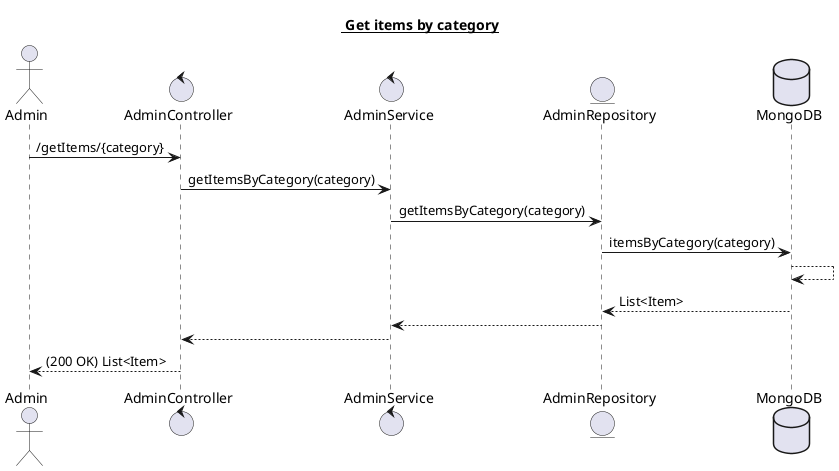 @startuml
title <U> Get items by category

actor Admin
control "AdminController" as Controller
control "AdminService" as Service
entity AdminRepository as Dao
database MongoDB as DB

Admin -> Controller : /getItems/{category}
Controller -> Service : getItemsByCategory(category)
Service -> Dao : getItemsByCategory(category)
Dao -> DB: itemsByCategory(category)
DB --> DB
DB --> Dao : List<Item>
Dao --> Service
Service --> Controller
Controller --> Admin : (200 OK) List<Item>

@enduml